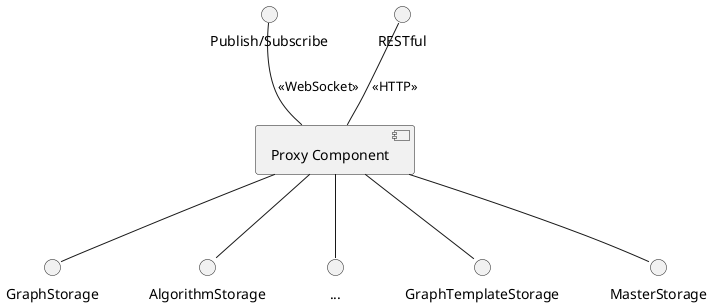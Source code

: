 @startuml

[Proxy Component] as proxy

interface RESTful as rest
interface "Publish/Subscribe" as msgs

proxy -up- rest : <<HTTP>>
proxy -up- msgs : <<WebSocket>>

proxy -down- GraphStorage
proxy -down- AlgorithmStorage
proxy -down- ...
proxy -down- GraphTemplateStorage
proxy -down- MasterStorage

@enduml
